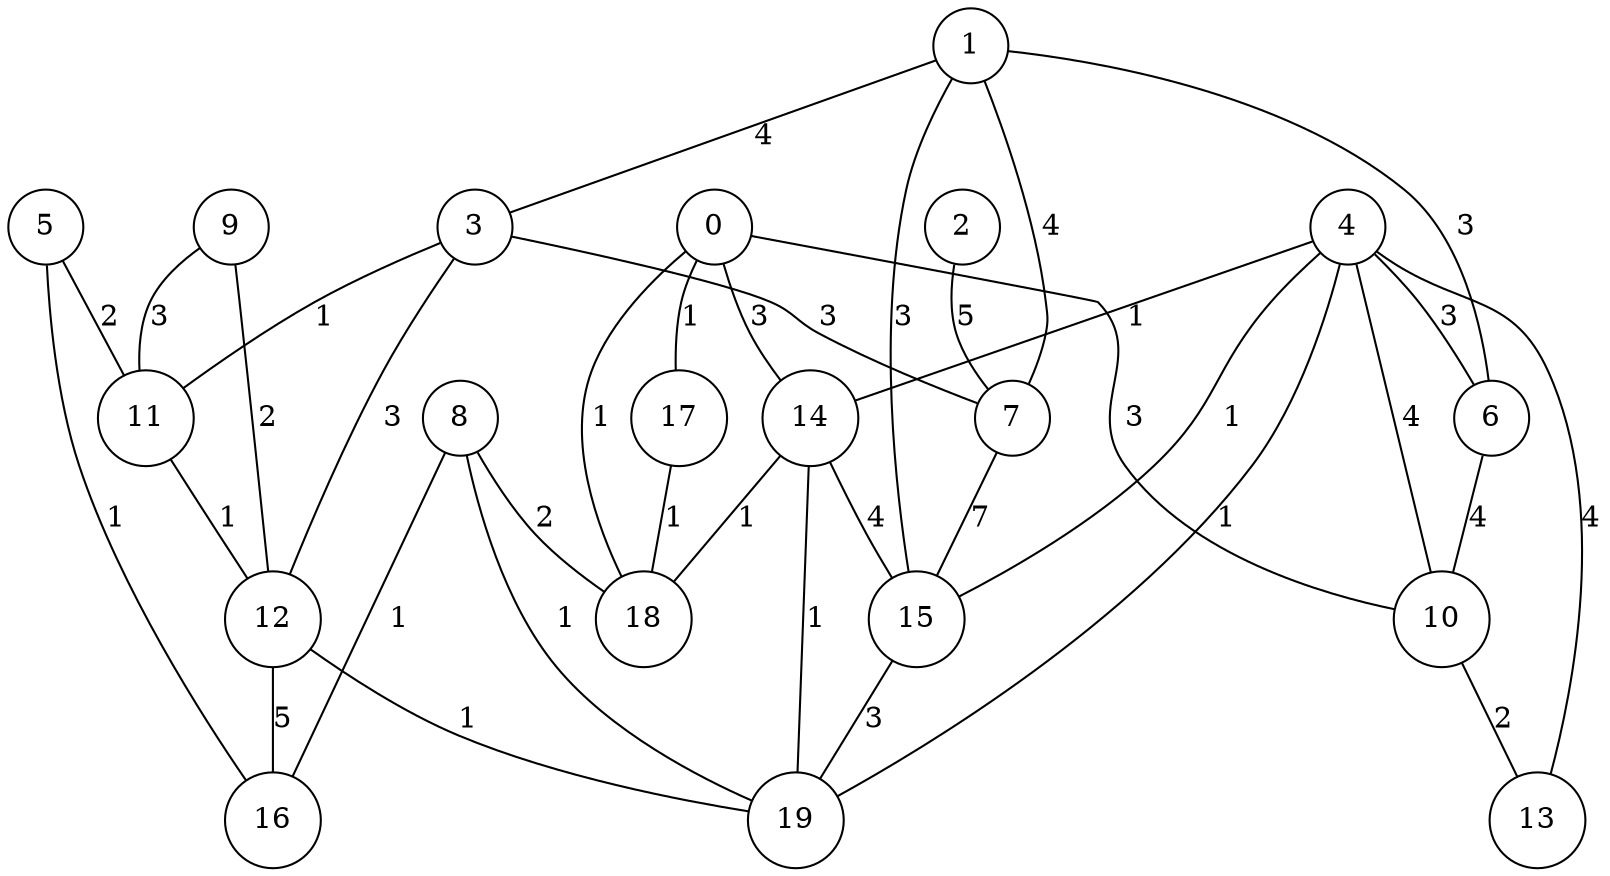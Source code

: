 graph qubit_interaction_graph {
    node [shape=circle];
    0 -- 14 [label=3];
    0 -- 17 [label=1];
    0 -- 10 [label=3];
    0 -- 18 [label=1];
    1 -- 15 [label=3];
    1 -- 3 [label=4];
    1 -- 7 [label=4];
    1 -- 6 [label=3];
    2 -- 7 [label=5];
    3 -- 7 [label=3];
    3 -- 12 [label=3];
    3 -- 11 [label=1];
    4 -- 10 [label=4];
    4 -- 13 [label=4];
    4 -- 15 [label=1];
    4 -- 6 [label=3];
    4 -- 19 [label=1];
    4 -- 14 [label=1];
    5 -- 11 [label=2];
    5 -- 16 [label=1];
    6 -- 10 [label=4];
    7 -- 15 [label=7];
    8 -- 16 [label=1];
    8 -- 19 [label=1];
    8 -- 18 [label=2];
    9 -- 11 [label=3];
    9 -- 12 [label=2];
    10 -- 13 [label=2];
    11 -- 12 [label=1];
    12 -- 16 [label=5];
    12 -- 19 [label=1];
    14 -- 15 [label=4];
    14 -- 19 [label=1];
    14 -- 18 [label=1];
    15 -- 19 [label=3];
    17 -- 18 [label=1];
}